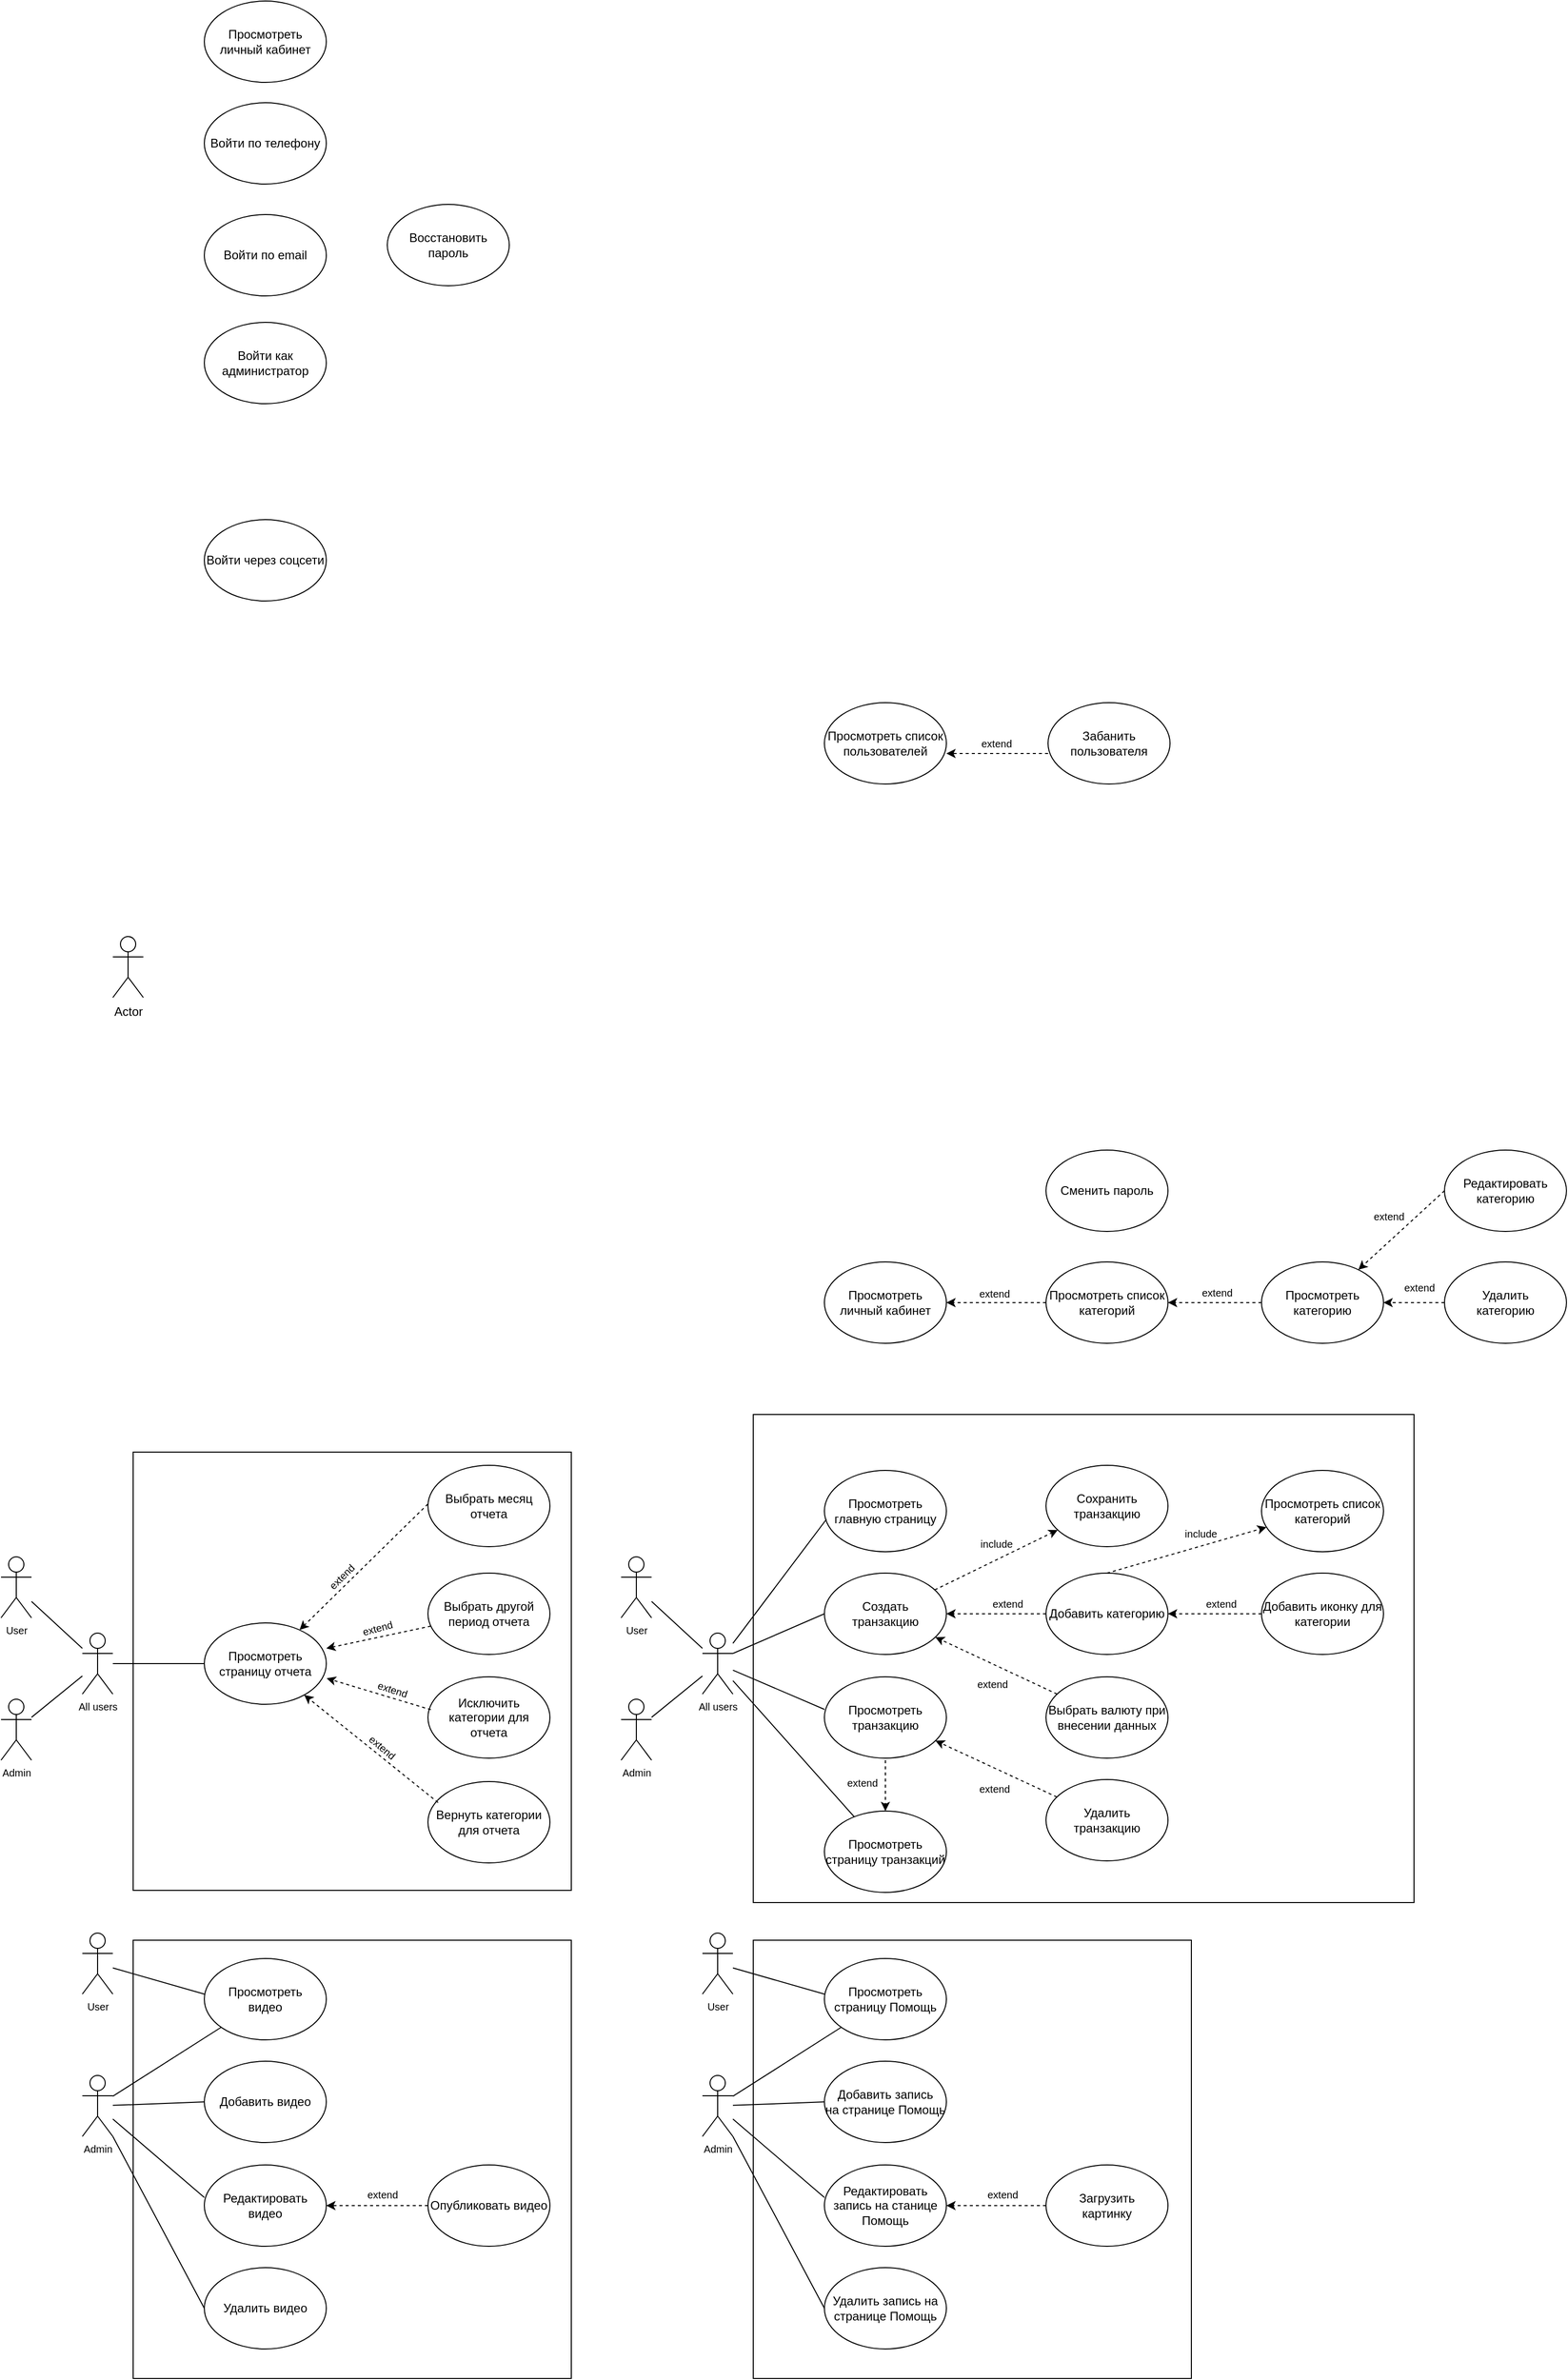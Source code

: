 <mxfile version="20.3.0" type="github">
  <diagram id="ULDQTsybcPubR5Zz3P0X" name="Page-1">
    <mxGraphModel dx="1680" dy="1562" grid="1" gridSize="10" guides="1" tooltips="1" connect="1" arrows="1" fold="1" page="1" pageScale="1" pageWidth="850" pageHeight="1100" math="0" shadow="0">
      <root>
        <mxCell id="0" />
        <mxCell id="1" parent="0" />
        <mxCell id="iH67yDx8k5spiiFpo-aq-124" value="" style="whiteSpace=wrap;html=1;fontSize=10;fillColor=none;" vertex="1" parent="1">
          <mxGeometry x="680" y="610" width="650" height="480" as="geometry" />
        </mxCell>
        <mxCell id="iH67yDx8k5spiiFpo-aq-78" value="" style="whiteSpace=wrap;html=1;aspect=fixed;fontSize=10;fillColor=none;" vertex="1" parent="1">
          <mxGeometry x="70" y="1127" width="431" height="431" as="geometry" />
        </mxCell>
        <mxCell id="iH67yDx8k5spiiFpo-aq-108" value="" style="whiteSpace=wrap;html=1;aspect=fixed;fontSize=10;fillColor=none;" vertex="1" parent="1">
          <mxGeometry x="70" y="647" width="431" height="431" as="geometry" />
        </mxCell>
        <mxCell id="iH67yDx8k5spiiFpo-aq-93" value="" style="whiteSpace=wrap;html=1;aspect=fixed;fontSize=10;fillColor=none;" vertex="1" parent="1">
          <mxGeometry x="680" y="1127" width="431" height="431" as="geometry" />
        </mxCell>
        <mxCell id="iH67yDx8k5spiiFpo-aq-1" value="Войти по email" style="ellipse;whiteSpace=wrap;html=1;flipH=1;" vertex="1" parent="1">
          <mxGeometry x="140" y="-570" width="120" height="80" as="geometry" />
        </mxCell>
        <mxCell id="iH67yDx8k5spiiFpo-aq-2" value="Actor" style="shape=umlActor;verticalLabelPosition=bottom;verticalAlign=top;html=1;outlineConnect=0;" vertex="1" parent="1">
          <mxGeometry x="50" y="140" width="30" height="60" as="geometry" />
        </mxCell>
        <mxCell id="iH67yDx8k5spiiFpo-aq-3" value="Просмотреть личный кабинет" style="ellipse;whiteSpace=wrap;html=1;" vertex="1" parent="1">
          <mxGeometry x="140" y="-780" width="120" height="80" as="geometry" />
        </mxCell>
        <mxCell id="iH67yDx8k5spiiFpo-aq-4" value="Выбрать валюту при внесении данных" style="ellipse;whiteSpace=wrap;html=1;" vertex="1" parent="1">
          <mxGeometry x="968" y="868" width="120" height="80" as="geometry" />
        </mxCell>
        <mxCell id="iH67yDx8k5spiiFpo-aq-5" value="Сменить пароль" style="ellipse;whiteSpace=wrap;html=1;" vertex="1" parent="1">
          <mxGeometry x="968" y="350" width="120" height="80" as="geometry" />
        </mxCell>
        <mxCell id="iH67yDx8k5spiiFpo-aq-6" value="&lt;div&gt;Добавить категорию&lt;/div&gt;" style="ellipse;whiteSpace=wrap;html=1;" vertex="1" parent="1">
          <mxGeometry x="968" y="766" width="120" height="80" as="geometry" />
        </mxCell>
        <mxCell id="iH67yDx8k5spiiFpo-aq-7" value="Забанить пользователя" style="ellipse;whiteSpace=wrap;html=1;" vertex="1" parent="1">
          <mxGeometry x="970" y="-90" width="120" height="80" as="geometry" />
        </mxCell>
        <mxCell id="iH67yDx8k5spiiFpo-aq-8" value="Просмотреть список пользователей" style="ellipse;whiteSpace=wrap;html=1;" vertex="1" parent="1">
          <mxGeometry x="750" y="-90" width="120" height="80" as="geometry" />
        </mxCell>
        <mxCell id="iH67yDx8k5spiiFpo-aq-9" value="Добавить иконку для категории" style="ellipse;whiteSpace=wrap;html=1;" vertex="1" parent="1">
          <mxGeometry x="1180" y="766" width="120" height="80" as="geometry" />
        </mxCell>
        <mxCell id="iH67yDx8k5spiiFpo-aq-10" value="&lt;div&gt;Удалить &lt;br&gt;&lt;/div&gt;&lt;div&gt;категорию&lt;/div&gt;" style="ellipse;whiteSpace=wrap;html=1;" vertex="1" parent="1">
          <mxGeometry x="1360" y="460" width="120" height="80" as="geometry" />
        </mxCell>
        <mxCell id="iH67yDx8k5spiiFpo-aq-11" value="Редактировать категорию" style="ellipse;whiteSpace=wrap;html=1;" vertex="1" parent="1">
          <mxGeometry x="1360" y="350" width="120" height="80" as="geometry" />
        </mxCell>
        <mxCell id="iH67yDx8k5spiiFpo-aq-19" value="Выбрать месяц отчета" style="ellipse;whiteSpace=wrap;html=1;" vertex="1" parent="1">
          <mxGeometry x="360" y="660" width="120" height="80" as="geometry" />
        </mxCell>
        <mxCell id="iH67yDx8k5spiiFpo-aq-20" value="Выбрать другой период отчета" style="ellipse;whiteSpace=wrap;html=1;" vertex="1" parent="1">
          <mxGeometry x="360" y="766" width="120" height="80" as="geometry" />
        </mxCell>
        <mxCell id="iH67yDx8k5spiiFpo-aq-22" value="Опубликовать видео" style="ellipse;whiteSpace=wrap;html=1;" vertex="1" parent="1">
          <mxGeometry x="360" y="1348" width="120" height="80" as="geometry" />
        </mxCell>
        <mxCell id="iH67yDx8k5spiiFpo-aq-23" value="Удалить видео" style="ellipse;whiteSpace=wrap;html=1;" vertex="1" parent="1">
          <mxGeometry x="140" y="1449" width="120" height="80" as="geometry" />
        </mxCell>
        <mxCell id="iH67yDx8k5spiiFpo-aq-24" value="Редактировать видео" style="ellipse;whiteSpace=wrap;html=1;" vertex="1" parent="1">
          <mxGeometry x="140" y="1348" width="120" height="80" as="geometry" />
        </mxCell>
        <mxCell id="iH67yDx8k5spiiFpo-aq-25" value="&lt;div&gt;Добавить видео&lt;/div&gt;" style="ellipse;whiteSpace=wrap;html=1;" vertex="1" parent="1">
          <mxGeometry x="140" y="1246" width="120" height="80" as="geometry" />
        </mxCell>
        <mxCell id="iH67yDx8k5spiiFpo-aq-26" value="&lt;div&gt;Просмотреть &lt;br&gt;&lt;/div&gt;&lt;div&gt;видео&lt;/div&gt;" style="ellipse;whiteSpace=wrap;html=1;" vertex="1" parent="1">
          <mxGeometry x="140" y="1145" width="120" height="80" as="geometry" />
        </mxCell>
        <mxCell id="iH67yDx8k5spiiFpo-aq-27" value="&lt;div&gt;Восстановить&lt;/div&gt;&lt;div&gt;пароль&lt;br&gt;&lt;/div&gt;" style="ellipse;whiteSpace=wrap;html=1;" vertex="1" parent="1">
          <mxGeometry x="320" y="-580" width="120" height="80" as="geometry" />
        </mxCell>
        <mxCell id="iH67yDx8k5spiiFpo-aq-29" value="Войти по телефону" style="ellipse;whiteSpace=wrap;html=1;flipH=1;" vertex="1" parent="1">
          <mxGeometry x="140" y="-680" width="120" height="80" as="geometry" />
        </mxCell>
        <mxCell id="iH67yDx8k5spiiFpo-aq-30" value="Войти через соцсети" style="ellipse;whiteSpace=wrap;html=1;flipH=1;" vertex="1" parent="1">
          <mxGeometry x="140" y="-270" width="120" height="80" as="geometry" />
        </mxCell>
        <mxCell id="iH67yDx8k5spiiFpo-aq-31" value="Войти как администратор" style="ellipse;whiteSpace=wrap;html=1;" vertex="1" parent="1">
          <mxGeometry x="140" y="-464" width="120" height="80" as="geometry" />
        </mxCell>
        <mxCell id="iH67yDx8k5spiiFpo-aq-33" value="Исключить категории для отчета" style="ellipse;whiteSpace=wrap;html=1;" vertex="1" parent="1">
          <mxGeometry x="360" y="868" width="120" height="80" as="geometry" />
        </mxCell>
        <mxCell id="iH67yDx8k5spiiFpo-aq-42" value="extend" style="text;html=1;align=center;verticalAlign=middle;resizable=0;points=[];autosize=1;strokeColor=none;fillColor=none;fontSize=10;" vertex="1" parent="1">
          <mxGeometry x="290" y="1362" width="50" height="30" as="geometry" />
        </mxCell>
        <mxCell id="iH67yDx8k5spiiFpo-aq-43" value="" style="endArrow=classic;html=1;rounded=0;dashed=1;" edge="1" parent="1" source="iH67yDx8k5spiiFpo-aq-22" target="iH67yDx8k5spiiFpo-aq-24">
          <mxGeometry width="50" height="50" relative="1" as="geometry">
            <mxPoint x="340" y="1400" as="sourcePoint" />
            <mxPoint x="270.0" y="1400" as="targetPoint" />
          </mxGeometry>
        </mxCell>
        <mxCell id="iH67yDx8k5spiiFpo-aq-50" value="" style="endArrow=classic;html=1;rounded=0;dashed=1;" edge="1" parent="1">
          <mxGeometry width="50" height="50" relative="1" as="geometry">
            <mxPoint x="970" y="-40" as="sourcePoint" />
            <mxPoint x="870" y="-40" as="targetPoint" />
          </mxGeometry>
        </mxCell>
        <mxCell id="iH67yDx8k5spiiFpo-aq-51" value="extend" style="text;html=1;align=center;verticalAlign=middle;resizable=0;points=[];autosize=1;strokeColor=none;fillColor=none;fontSize=10;flipV=1;flipH=1;" vertex="1" parent="1">
          <mxGeometry x="894" y="-65" width="50" height="30" as="geometry" />
        </mxCell>
        <mxCell id="iH67yDx8k5spiiFpo-aq-52" value="" style="endArrow=classic;html=1;rounded=0;dashed=1;" edge="1" parent="1" source="iH67yDx8k5spiiFpo-aq-4" target="iH67yDx8k5spiiFpo-aq-127">
          <mxGeometry width="50" height="50" relative="1" as="geometry">
            <mxPoint x="359" y="400" as="sourcePoint" />
            <mxPoint x="260" y="400" as="targetPoint" />
          </mxGeometry>
        </mxCell>
        <mxCell id="iH67yDx8k5spiiFpo-aq-55" value="" style="endArrow=classic;html=1;rounded=0;dashed=1;exitX=0;exitY=0.5;exitDx=0;exitDy=0;entryX=1;entryY=0.5;entryDx=0;entryDy=0;" edge="1" parent="1" source="iH67yDx8k5spiiFpo-aq-6" target="iH67yDx8k5spiiFpo-aq-127">
          <mxGeometry width="50" height="50" relative="1" as="geometry">
            <mxPoint x="370" y="410" as="sourcePoint" />
            <mxPoint x="246.08" y="426.64" as="targetPoint" />
          </mxGeometry>
        </mxCell>
        <mxCell id="iH67yDx8k5spiiFpo-aq-58" value="" style="endArrow=classic;html=1;rounded=0;dashed=1;fontSize=10;exitX=0;exitY=0.5;exitDx=0;exitDy=0;" edge="1" parent="1" source="iH67yDx8k5spiiFpo-aq-11" target="iH67yDx8k5spiiFpo-aq-152">
          <mxGeometry width="50" height="50" relative="1" as="geometry">
            <mxPoint x="470" y="140" as="sourcePoint" />
            <mxPoint x="1264.969" y="513.967" as="targetPoint" />
          </mxGeometry>
        </mxCell>
        <mxCell id="iH67yDx8k5spiiFpo-aq-59" value="" style="endArrow=classic;html=1;rounded=0;dashed=1;fontSize=10;" edge="1" parent="1" source="iH67yDx8k5spiiFpo-aq-10" target="iH67yDx8k5spiiFpo-aq-152">
          <mxGeometry width="50" height="50" relative="1" as="geometry">
            <mxPoint x="470" y="140" as="sourcePoint" />
            <mxPoint x="1263.76" y="549.2" as="targetPoint" />
          </mxGeometry>
        </mxCell>
        <mxCell id="iH67yDx8k5spiiFpo-aq-62" value="" style="endArrow=classic;html=1;rounded=0;dashed=1;fontSize=10;exitX=0.5;exitY=0;exitDx=0;exitDy=0;" edge="1" parent="1" source="iH67yDx8k5spiiFpo-aq-6" target="iH67yDx8k5spiiFpo-aq-63">
          <mxGeometry width="50" height="50" relative="1" as="geometry">
            <mxPoint x="450" y="310" as="sourcePoint" />
            <mxPoint x="500" y="260" as="targetPoint" />
          </mxGeometry>
        </mxCell>
        <mxCell id="iH67yDx8k5spiiFpo-aq-63" value="Просмотреть список категорий" style="ellipse;whiteSpace=wrap;html=1;" vertex="1" parent="1">
          <mxGeometry x="1180" y="665" width="120" height="80" as="geometry" />
        </mxCell>
        <mxCell id="iH67yDx8k5spiiFpo-aq-66" value="" style="endArrow=classic;html=1;rounded=0;dashed=1;fontSize=10;entryX=1;entryY=0.5;entryDx=0;entryDy=0;" edge="1" parent="1" source="iH67yDx8k5spiiFpo-aq-9" target="iH67yDx8k5spiiFpo-aq-6">
          <mxGeometry width="50" height="50" relative="1" as="geometry">
            <mxPoint x="960" y="300" as="sourcePoint" />
            <mxPoint x="490" y="190" as="targetPoint" />
          </mxGeometry>
        </mxCell>
        <mxCell id="iH67yDx8k5spiiFpo-aq-71" value="User" style="shape=umlActor;verticalLabelPosition=bottom;verticalAlign=top;html=1;outlineConnect=0;fontSize=10;" vertex="1" parent="1">
          <mxGeometry x="20" y="1120" width="30" height="60" as="geometry" />
        </mxCell>
        <mxCell id="iH67yDx8k5spiiFpo-aq-72" value="Admin" style="shape=umlActor;verticalLabelPosition=bottom;verticalAlign=top;html=1;outlineConnect=0;fontSize=10;" vertex="1" parent="1">
          <mxGeometry x="20" y="1260" width="30" height="60" as="geometry" />
        </mxCell>
        <mxCell id="iH67yDx8k5spiiFpo-aq-73" value="" style="endArrow=none;html=1;rounded=0;fontSize=10;entryX=0;entryY=0.438;entryDx=0;entryDy=0;entryPerimeter=0;" edge="1" parent="1" source="iH67yDx8k5spiiFpo-aq-71" target="iH67yDx8k5spiiFpo-aq-26">
          <mxGeometry width="50" height="50" relative="1" as="geometry">
            <mxPoint x="90" y="1300" as="sourcePoint" />
            <mxPoint x="140" y="1250" as="targetPoint" />
          </mxGeometry>
        </mxCell>
        <mxCell id="iH67yDx8k5spiiFpo-aq-74" value="" style="endArrow=none;html=1;rounded=0;fontSize=10;" edge="1" parent="1" source="iH67yDx8k5spiiFpo-aq-72" target="iH67yDx8k5spiiFpo-aq-26">
          <mxGeometry width="50" height="50" relative="1" as="geometry">
            <mxPoint x="60" y="1270" as="sourcePoint" />
            <mxPoint x="140" y="1250" as="targetPoint" />
          </mxGeometry>
        </mxCell>
        <mxCell id="iH67yDx8k5spiiFpo-aq-75" value="" style="endArrow=none;html=1;rounded=0;fontSize=10;entryX=0;entryY=0.5;entryDx=0;entryDy=0;" edge="1" parent="1" source="iH67yDx8k5spiiFpo-aq-72" target="iH67yDx8k5spiiFpo-aq-25">
          <mxGeometry width="50" height="50" relative="1" as="geometry">
            <mxPoint x="70" y="1360" as="sourcePoint" />
            <mxPoint x="120" y="1310" as="targetPoint" />
          </mxGeometry>
        </mxCell>
        <mxCell id="iH67yDx8k5spiiFpo-aq-76" value="" style="endArrow=none;html=1;rounded=0;fontSize=10;entryX=0;entryY=0.4;entryDx=0;entryDy=0;entryPerimeter=0;" edge="1" parent="1" source="iH67yDx8k5spiiFpo-aq-72" target="iH67yDx8k5spiiFpo-aq-24">
          <mxGeometry width="50" height="50" relative="1" as="geometry">
            <mxPoint x="80" y="1450" as="sourcePoint" />
            <mxPoint x="130" y="1400" as="targetPoint" />
          </mxGeometry>
        </mxCell>
        <mxCell id="iH67yDx8k5spiiFpo-aq-77" value="" style="endArrow=none;html=1;rounded=0;fontSize=10;exitX=1;exitY=1;exitDx=0;exitDy=0;exitPerimeter=0;entryX=0;entryY=0.5;entryDx=0;entryDy=0;" edge="1" parent="1" source="iH67yDx8k5spiiFpo-aq-72" target="iH67yDx8k5spiiFpo-aq-23">
          <mxGeometry width="50" height="50" relative="1" as="geometry">
            <mxPoint x="80" y="1450" as="sourcePoint" />
            <mxPoint x="130" y="1400" as="targetPoint" />
          </mxGeometry>
        </mxCell>
        <mxCell id="iH67yDx8k5spiiFpo-aq-80" value="Удалить запись на странице Помощь" style="ellipse;whiteSpace=wrap;html=1;" vertex="1" parent="1">
          <mxGeometry x="750" y="1449" width="120" height="80" as="geometry" />
        </mxCell>
        <mxCell id="iH67yDx8k5spiiFpo-aq-81" value="Редактировать запись на станице Помощь" style="ellipse;whiteSpace=wrap;html=1;" vertex="1" parent="1">
          <mxGeometry x="750" y="1348" width="120" height="80" as="geometry" />
        </mxCell>
        <mxCell id="iH67yDx8k5spiiFpo-aq-82" value="&lt;div&gt;Добавить запись &lt;br&gt;&lt;/div&gt;&lt;div&gt;на странице Помощь&lt;br&gt;&lt;/div&gt;" style="ellipse;whiteSpace=wrap;html=1;" vertex="1" parent="1">
          <mxGeometry x="750" y="1246" width="120" height="80" as="geometry" />
        </mxCell>
        <mxCell id="iH67yDx8k5spiiFpo-aq-83" value="&lt;div&gt;Просмотреть страницу Помощь&lt;br&gt;&lt;/div&gt;" style="ellipse;whiteSpace=wrap;html=1;" vertex="1" parent="1">
          <mxGeometry x="750" y="1145" width="120" height="80" as="geometry" />
        </mxCell>
        <mxCell id="iH67yDx8k5spiiFpo-aq-86" value="User" style="shape=umlActor;verticalLabelPosition=bottom;verticalAlign=top;html=1;outlineConnect=0;fontSize=10;" vertex="1" parent="1">
          <mxGeometry x="630" y="1120" width="30" height="60" as="geometry" />
        </mxCell>
        <mxCell id="iH67yDx8k5spiiFpo-aq-87" value="Admin" style="shape=umlActor;verticalLabelPosition=bottom;verticalAlign=top;html=1;outlineConnect=0;fontSize=10;" vertex="1" parent="1">
          <mxGeometry x="630" y="1260" width="30" height="60" as="geometry" />
        </mxCell>
        <mxCell id="iH67yDx8k5spiiFpo-aq-88" value="" style="endArrow=none;html=1;rounded=0;fontSize=10;entryX=0;entryY=0.438;entryDx=0;entryDy=0;entryPerimeter=0;" edge="1" parent="1" source="iH67yDx8k5spiiFpo-aq-86" target="iH67yDx8k5spiiFpo-aq-83">
          <mxGeometry width="50" height="50" relative="1" as="geometry">
            <mxPoint x="700" y="1300" as="sourcePoint" />
            <mxPoint x="750" y="1250" as="targetPoint" />
          </mxGeometry>
        </mxCell>
        <mxCell id="iH67yDx8k5spiiFpo-aq-89" value="" style="endArrow=none;html=1;rounded=0;fontSize=10;" edge="1" parent="1" source="iH67yDx8k5spiiFpo-aq-87" target="iH67yDx8k5spiiFpo-aq-83">
          <mxGeometry width="50" height="50" relative="1" as="geometry">
            <mxPoint x="670" y="1270" as="sourcePoint" />
            <mxPoint x="750" y="1250" as="targetPoint" />
          </mxGeometry>
        </mxCell>
        <mxCell id="iH67yDx8k5spiiFpo-aq-90" value="" style="endArrow=none;html=1;rounded=0;fontSize=10;entryX=0;entryY=0.5;entryDx=0;entryDy=0;" edge="1" parent="1" source="iH67yDx8k5spiiFpo-aq-87" target="iH67yDx8k5spiiFpo-aq-82">
          <mxGeometry width="50" height="50" relative="1" as="geometry">
            <mxPoint x="680" y="1360" as="sourcePoint" />
            <mxPoint x="730" y="1310" as="targetPoint" />
          </mxGeometry>
        </mxCell>
        <mxCell id="iH67yDx8k5spiiFpo-aq-91" value="" style="endArrow=none;html=1;rounded=0;fontSize=10;entryX=0;entryY=0.4;entryDx=0;entryDy=0;entryPerimeter=0;" edge="1" parent="1" source="iH67yDx8k5spiiFpo-aq-87" target="iH67yDx8k5spiiFpo-aq-81">
          <mxGeometry width="50" height="50" relative="1" as="geometry">
            <mxPoint x="690" y="1450" as="sourcePoint" />
            <mxPoint x="740" y="1400" as="targetPoint" />
          </mxGeometry>
        </mxCell>
        <mxCell id="iH67yDx8k5spiiFpo-aq-92" value="" style="endArrow=none;html=1;rounded=0;fontSize=10;exitX=1;exitY=1;exitDx=0;exitDy=0;exitPerimeter=0;entryX=0;entryY=0.5;entryDx=0;entryDy=0;" edge="1" parent="1" source="iH67yDx8k5spiiFpo-aq-87" target="iH67yDx8k5spiiFpo-aq-80">
          <mxGeometry width="50" height="50" relative="1" as="geometry">
            <mxPoint x="690" y="1450" as="sourcePoint" />
            <mxPoint x="740" y="1400" as="targetPoint" />
          </mxGeometry>
        </mxCell>
        <mxCell id="iH67yDx8k5spiiFpo-aq-94" value="Вернуть категории для отчета" style="ellipse;whiteSpace=wrap;html=1;" vertex="1" parent="1">
          <mxGeometry x="360" y="971" width="120" height="80" as="geometry" />
        </mxCell>
        <mxCell id="iH67yDx8k5spiiFpo-aq-98" value="&lt;div&gt;Просмотреть &lt;br&gt;&lt;/div&gt;&lt;div&gt;страницу отчета&lt;br&gt;&lt;/div&gt;" style="ellipse;whiteSpace=wrap;html=1;" vertex="1" parent="1">
          <mxGeometry x="140" y="815" width="120" height="80" as="geometry" />
        </mxCell>
        <mxCell id="iH67yDx8k5spiiFpo-aq-99" value="extend" style="text;html=1;align=center;verticalAlign=middle;resizable=0;points=[];autosize=1;strokeColor=none;fillColor=none;fontSize=10;rotation=18;" vertex="1" parent="1">
          <mxGeometry x="299.5" y="865" width="50" height="30" as="geometry" />
        </mxCell>
        <mxCell id="iH67yDx8k5spiiFpo-aq-101" value="User" style="shape=umlActor;verticalLabelPosition=bottom;verticalAlign=top;html=1;outlineConnect=0;fontSize=10;" vertex="1" parent="1">
          <mxGeometry x="-60" y="750" width="30" height="60" as="geometry" />
        </mxCell>
        <mxCell id="iH67yDx8k5spiiFpo-aq-102" value="All users" style="shape=umlActor;verticalLabelPosition=bottom;verticalAlign=top;html=1;outlineConnect=0;fontSize=10;" vertex="1" parent="1">
          <mxGeometry x="20" y="825" width="30" height="60" as="geometry" />
        </mxCell>
        <mxCell id="iH67yDx8k5spiiFpo-aq-104" value="" style="endArrow=none;html=1;rounded=0;fontSize=10;" edge="1" parent="1" source="iH67yDx8k5spiiFpo-aq-102" target="iH67yDx8k5spiiFpo-aq-98">
          <mxGeometry width="50" height="50" relative="1" as="geometry">
            <mxPoint x="60" y="790" as="sourcePoint" />
            <mxPoint x="140" y="770" as="targetPoint" />
          </mxGeometry>
        </mxCell>
        <mxCell id="iH67yDx8k5spiiFpo-aq-109" value="Admin" style="shape=umlActor;verticalLabelPosition=bottom;verticalAlign=top;html=1;outlineConnect=0;fontSize=10;" vertex="1" parent="1">
          <mxGeometry x="-60" y="890" width="30" height="60" as="geometry" />
        </mxCell>
        <mxCell id="iH67yDx8k5spiiFpo-aq-111" value="extend" style="text;html=1;align=center;verticalAlign=middle;resizable=0;points=[];autosize=1;strokeColor=none;fillColor=none;fontSize=10;rotation=-45;" vertex="1" parent="1">
          <mxGeometry x="249.5" y="755" width="50" height="30" as="geometry" />
        </mxCell>
        <mxCell id="iH67yDx8k5spiiFpo-aq-112" value="" style="endArrow=classic;html=1;rounded=0;dashed=1;" edge="1" parent="1" target="iH67yDx8k5spiiFpo-aq-98">
          <mxGeometry width="50" height="50" relative="1" as="geometry">
            <mxPoint x="360" y="698" as="sourcePoint" />
            <mxPoint x="260" y="698" as="targetPoint" />
          </mxGeometry>
        </mxCell>
        <mxCell id="iH67yDx8k5spiiFpo-aq-113" value="" style="endArrow=classic;html=1;rounded=0;dashed=1;" edge="1" parent="1" source="iH67yDx8k5spiiFpo-aq-20">
          <mxGeometry width="50" height="50" relative="1" as="geometry">
            <mxPoint x="370" y="708" as="sourcePoint" />
            <mxPoint x="260" y="840" as="targetPoint" />
          </mxGeometry>
        </mxCell>
        <mxCell id="iH67yDx8k5spiiFpo-aq-114" value="" style="endArrow=classic;html=1;rounded=0;dashed=1;exitX=0.024;exitY=0.404;exitDx=0;exitDy=0;exitPerimeter=0;entryX=1.003;entryY=0.681;entryDx=0;entryDy=0;entryPerimeter=0;" edge="1" parent="1" source="iH67yDx8k5spiiFpo-aq-33" target="iH67yDx8k5spiiFpo-aq-98">
          <mxGeometry width="50" height="50" relative="1" as="geometry">
            <mxPoint x="372.438" y="827.287" as="sourcePoint" />
            <mxPoint x="260" y="850" as="targetPoint" />
          </mxGeometry>
        </mxCell>
        <mxCell id="iH67yDx8k5spiiFpo-aq-115" value="" style="endArrow=classic;html=1;rounded=0;fontSize=10;exitX=0.083;exitY=0.258;exitDx=0;exitDy=0;exitPerimeter=0;dashed=1;" edge="1" parent="1" source="iH67yDx8k5spiiFpo-aq-94" target="iH67yDx8k5spiiFpo-aq-98">
          <mxGeometry width="50" height="50" relative="1" as="geometry">
            <mxPoint x="250" y="970" as="sourcePoint" />
            <mxPoint x="300" y="920" as="targetPoint" />
          </mxGeometry>
        </mxCell>
        <mxCell id="iH67yDx8k5spiiFpo-aq-116" value="" style="endArrow=none;html=1;rounded=0;fontSize=10;" edge="1" parent="1" source="iH67yDx8k5spiiFpo-aq-109" target="iH67yDx8k5spiiFpo-aq-102">
          <mxGeometry width="50" height="50" relative="1" as="geometry">
            <mxPoint x="70" y="980" as="sourcePoint" />
            <mxPoint x="120" y="930" as="targetPoint" />
          </mxGeometry>
        </mxCell>
        <mxCell id="iH67yDx8k5spiiFpo-aq-117" value="" style="endArrow=none;html=1;rounded=0;fontSize=10;" edge="1" parent="1" source="iH67yDx8k5spiiFpo-aq-101">
          <mxGeometry width="50" height="50" relative="1" as="geometry">
            <mxPoint x="70" y="980" as="sourcePoint" />
            <mxPoint x="20" y="840" as="targetPoint" />
          </mxGeometry>
        </mxCell>
        <mxCell id="iH67yDx8k5spiiFpo-aq-118" value="extend" style="text;html=1;align=center;verticalAlign=middle;resizable=0;points=[];autosize=1;strokeColor=none;fillColor=none;fontSize=10;rotation=-15;" vertex="1" parent="1">
          <mxGeometry x="285" y="805" width="50" height="30" as="geometry" />
        </mxCell>
        <mxCell id="iH67yDx8k5spiiFpo-aq-119" value="extend" style="text;html=1;align=center;verticalAlign=middle;resizable=0;points=[];autosize=1;strokeColor=none;fillColor=none;fontSize=10;rotation=40;" vertex="1" parent="1">
          <mxGeometry x="290" y="922" width="50" height="30" as="geometry" />
        </mxCell>
        <mxCell id="iH67yDx8k5spiiFpo-aq-120" value="&lt;div&gt;Загрузить&lt;/div&gt;&lt;div&gt;картинку&lt;/div&gt;" style="ellipse;whiteSpace=wrap;html=1;" vertex="1" parent="1">
          <mxGeometry x="968" y="1348" width="120" height="80" as="geometry" />
        </mxCell>
        <mxCell id="iH67yDx8k5spiiFpo-aq-121" value="extend" style="text;html=1;align=center;verticalAlign=middle;resizable=0;points=[];autosize=1;strokeColor=none;fillColor=none;fontSize=10;" vertex="1" parent="1">
          <mxGeometry x="900" y="1362" width="50" height="30" as="geometry" />
        </mxCell>
        <mxCell id="iH67yDx8k5spiiFpo-aq-122" value="" style="endArrow=classic;html=1;rounded=0;dashed=1;" edge="1" parent="1" source="iH67yDx8k5spiiFpo-aq-120" target="iH67yDx8k5spiiFpo-aq-81">
          <mxGeometry width="50" height="50" relative="1" as="geometry">
            <mxPoint x="960" y="1388" as="sourcePoint" />
            <mxPoint x="870" y="1388" as="targetPoint" />
          </mxGeometry>
        </mxCell>
        <mxCell id="iH67yDx8k5spiiFpo-aq-126" value="Просмотреть транзакцию" style="ellipse;whiteSpace=wrap;html=1;" vertex="1" parent="1">
          <mxGeometry x="750" y="868" width="120" height="80" as="geometry" />
        </mxCell>
        <mxCell id="iH67yDx8k5spiiFpo-aq-127" value="&lt;div&gt;Создать &lt;br&gt;&lt;/div&gt;&lt;div&gt;транзакцию&lt;/div&gt;" style="ellipse;whiteSpace=wrap;html=1;" vertex="1" parent="1">
          <mxGeometry x="750" y="766" width="120" height="80" as="geometry" />
        </mxCell>
        <mxCell id="iH67yDx8k5spiiFpo-aq-128" value="Просмотреть главную страницу" style="ellipse;whiteSpace=wrap;html=1;" vertex="1" parent="1">
          <mxGeometry x="750" y="665" width="120" height="80" as="geometry" />
        </mxCell>
        <mxCell id="iH67yDx8k5spiiFpo-aq-133" value="" style="endArrow=none;html=1;rounded=0;fontSize=10;entryX=0;entryY=0.5;entryDx=0;entryDy=0;exitX=1;exitY=0.333;exitDx=0;exitDy=0;exitPerimeter=0;" edge="1" parent="1" source="iH67yDx8k5spiiFpo-aq-161" target="iH67yDx8k5spiiFpo-aq-127">
          <mxGeometry width="50" height="50" relative="1" as="geometry">
            <mxPoint x="660" y="809.429" as="sourcePoint" />
            <mxPoint x="730" y="830" as="targetPoint" />
          </mxGeometry>
        </mxCell>
        <mxCell id="iH67yDx8k5spiiFpo-aq-134" value="" style="endArrow=none;html=1;rounded=0;fontSize=10;entryX=0;entryY=0.4;entryDx=0;entryDy=0;entryPerimeter=0;" edge="1" parent="1" source="iH67yDx8k5spiiFpo-aq-161" target="iH67yDx8k5spiiFpo-aq-126">
          <mxGeometry width="50" height="50" relative="1" as="geometry">
            <mxPoint x="710" y="880" as="sourcePoint" />
            <mxPoint x="740" y="920" as="targetPoint" />
          </mxGeometry>
        </mxCell>
        <mxCell id="iH67yDx8k5spiiFpo-aq-136" value="&lt;div&gt;Удалить &lt;br&gt;&lt;/div&gt;&lt;div&gt;транзакцию&lt;/div&gt;" style="ellipse;whiteSpace=wrap;html=1;" vertex="1" parent="1">
          <mxGeometry x="968" y="969" width="120" height="80" as="geometry" />
        </mxCell>
        <mxCell id="iH67yDx8k5spiiFpo-aq-137" value="extend" style="text;html=1;align=center;verticalAlign=middle;resizable=0;points=[];autosize=1;strokeColor=none;fillColor=none;fontSize=10;" vertex="1" parent="1">
          <mxGeometry x="890" y="860" width="50" height="30" as="geometry" />
        </mxCell>
        <mxCell id="iH67yDx8k5spiiFpo-aq-138" value="" style="endArrow=classic;html=1;rounded=0;dashed=1;" edge="1" parent="1" source="iH67yDx8k5spiiFpo-aq-136" target="iH67yDx8k5spiiFpo-aq-126">
          <mxGeometry width="50" height="50" relative="1" as="geometry">
            <mxPoint x="960" y="908" as="sourcePoint" />
            <mxPoint x="870" y="908" as="targetPoint" />
          </mxGeometry>
        </mxCell>
        <mxCell id="iH67yDx8k5spiiFpo-aq-139" value="Просмотреть личный кабинет" style="ellipse;whiteSpace=wrap;html=1;" vertex="1" parent="1">
          <mxGeometry x="750" y="460" width="120" height="80" as="geometry" />
        </mxCell>
        <mxCell id="iH67yDx8k5spiiFpo-aq-141" value="include" style="text;html=1;align=center;verticalAlign=middle;resizable=0;points=[];autosize=1;strokeColor=none;fillColor=none;fontSize=10;flipV=1;flipH=1;" vertex="1" parent="1">
          <mxGeometry x="1090" y="712" width="60" height="30" as="geometry" />
        </mxCell>
        <mxCell id="iH67yDx8k5spiiFpo-aq-142" value="extend" style="text;html=1;align=center;verticalAlign=middle;resizable=0;points=[];autosize=1;strokeColor=none;fillColor=none;fontSize=10;" vertex="1" parent="1">
          <mxGeometry x="1115" y="781" width="50" height="30" as="geometry" />
        </mxCell>
        <mxCell id="iH67yDx8k5spiiFpo-aq-145" value="extend" style="text;html=1;align=center;verticalAlign=middle;resizable=0;points=[];autosize=1;strokeColor=none;fillColor=none;fontSize=10;" vertex="1" parent="1">
          <mxGeometry x="905" y="781" width="50" height="30" as="geometry" />
        </mxCell>
        <mxCell id="iH67yDx8k5spiiFpo-aq-146" value="extend" style="text;html=1;align=center;verticalAlign=middle;resizable=0;points=[];autosize=1;strokeColor=none;fillColor=none;fontSize=10;" vertex="1" parent="1">
          <mxGeometry x="892" y="963" width="50" height="30" as="geometry" />
        </mxCell>
        <mxCell id="iH67yDx8k5spiiFpo-aq-147" value="&lt;div&gt;Сохранить&lt;/div&gt;&lt;div&gt;транзакцию&lt;br&gt;&lt;/div&gt;" style="ellipse;whiteSpace=wrap;html=1;" vertex="1" parent="1">
          <mxGeometry x="968" y="660" width="120" height="80" as="geometry" />
        </mxCell>
        <mxCell id="iH67yDx8k5spiiFpo-aq-148" value="" style="endArrow=classic;html=1;rounded=0;dashed=1;fontSize=10;" edge="1" parent="1" source="iH67yDx8k5spiiFpo-aq-127" target="iH67yDx8k5spiiFpo-aq-147">
          <mxGeometry width="50" height="50" relative="1" as="geometry">
            <mxPoint x="1377.504" y="597.63" as="sourcePoint" />
            <mxPoint x="1273.76" y="559.2" as="targetPoint" />
          </mxGeometry>
        </mxCell>
        <mxCell id="iH67yDx8k5spiiFpo-aq-149" value="include" style="text;html=1;align=center;verticalAlign=middle;resizable=0;points=[];autosize=1;strokeColor=none;fillColor=none;fontSize=10;flipV=1;flipH=1;" vertex="1" parent="1">
          <mxGeometry x="889" y="722" width="60" height="30" as="geometry" />
        </mxCell>
        <mxCell id="iH67yDx8k5spiiFpo-aq-150" value="" style="endArrow=classic;html=1;rounded=0;dashed=1;fontSize=10;exitX=0;exitY=0.5;exitDx=0;exitDy=0;" edge="1" parent="1" source="iH67yDx8k5spiiFpo-aq-157" target="iH67yDx8k5spiiFpo-aq-139">
          <mxGeometry width="50" height="50" relative="1" as="geometry">
            <mxPoint x="1460.0" y="470" as="sourcePoint" />
            <mxPoint x="1274.969" y="523.967" as="targetPoint" />
          </mxGeometry>
        </mxCell>
        <mxCell id="iH67yDx8k5spiiFpo-aq-151" value="extend" style="text;html=1;align=center;verticalAlign=middle;resizable=0;points=[];autosize=1;strokeColor=none;fillColor=none;fontSize=10;" vertex="1" parent="1">
          <mxGeometry x="892" y="476" width="50" height="30" as="geometry" />
        </mxCell>
        <mxCell id="iH67yDx8k5spiiFpo-aq-152" value="&lt;div&gt;Просмотреть&lt;/div&gt;&lt;div&gt;категорию&lt;br&gt;&lt;/div&gt;" style="ellipse;whiteSpace=wrap;html=1;" vertex="1" parent="1">
          <mxGeometry x="1180" y="460" width="120" height="80" as="geometry" />
        </mxCell>
        <mxCell id="iH67yDx8k5spiiFpo-aq-153" value="" style="endArrow=classic;html=1;rounded=0;dashed=1;fontSize=10;" edge="1" parent="1" source="iH67yDx8k5spiiFpo-aq-152" target="iH67yDx8k5spiiFpo-aq-157">
          <mxGeometry width="50" height="50" relative="1" as="geometry">
            <mxPoint x="1130" y="500" as="sourcePoint" />
            <mxPoint x="1273.76" y="559.2" as="targetPoint" />
          </mxGeometry>
        </mxCell>
        <mxCell id="iH67yDx8k5spiiFpo-aq-155" value="extend" style="text;html=1;align=center;verticalAlign=middle;resizable=0;points=[];autosize=1;strokeColor=none;fillColor=none;fontSize=10;" vertex="1" parent="1">
          <mxGeometry x="1310" y="470" width="50" height="30" as="geometry" />
        </mxCell>
        <mxCell id="iH67yDx8k5spiiFpo-aq-156" value="extend" style="text;html=1;align=center;verticalAlign=middle;resizable=0;points=[];autosize=1;strokeColor=none;fillColor=none;fontSize=10;" vertex="1" parent="1">
          <mxGeometry x="1111" y="475" width="50" height="30" as="geometry" />
        </mxCell>
        <mxCell id="iH67yDx8k5spiiFpo-aq-157" value="Просмотреть список категорий" style="ellipse;whiteSpace=wrap;html=1;" vertex="1" parent="1">
          <mxGeometry x="968" y="460" width="120" height="80" as="geometry" />
        </mxCell>
        <mxCell id="iH67yDx8k5spiiFpo-aq-159" value="extend" style="text;html=1;align=center;verticalAlign=middle;resizable=0;points=[];autosize=1;strokeColor=none;fillColor=none;fontSize=10;" vertex="1" parent="1">
          <mxGeometry x="1280" y="400" width="50" height="30" as="geometry" />
        </mxCell>
        <mxCell id="iH67yDx8k5spiiFpo-aq-160" value="User" style="shape=umlActor;verticalLabelPosition=bottom;verticalAlign=top;html=1;outlineConnect=0;fontSize=10;" vertex="1" parent="1">
          <mxGeometry x="550" y="750" width="30" height="60" as="geometry" />
        </mxCell>
        <mxCell id="iH67yDx8k5spiiFpo-aq-161" value="All users" style="shape=umlActor;verticalLabelPosition=bottom;verticalAlign=top;html=1;outlineConnect=0;fontSize=10;" vertex="1" parent="1">
          <mxGeometry x="630" y="825" width="30" height="60" as="geometry" />
        </mxCell>
        <mxCell id="iH67yDx8k5spiiFpo-aq-162" value="Admin" style="shape=umlActor;verticalLabelPosition=bottom;verticalAlign=top;html=1;outlineConnect=0;fontSize=10;" vertex="1" parent="1">
          <mxGeometry x="550" y="890" width="30" height="60" as="geometry" />
        </mxCell>
        <mxCell id="iH67yDx8k5spiiFpo-aq-163" value="" style="endArrow=none;html=1;rounded=0;fontSize=10;" edge="1" parent="1" source="iH67yDx8k5spiiFpo-aq-162" target="iH67yDx8k5spiiFpo-aq-161">
          <mxGeometry width="50" height="50" relative="1" as="geometry">
            <mxPoint x="680" y="980" as="sourcePoint" />
            <mxPoint x="730" y="930" as="targetPoint" />
          </mxGeometry>
        </mxCell>
        <mxCell id="iH67yDx8k5spiiFpo-aq-164" value="" style="endArrow=none;html=1;rounded=0;fontSize=10;" edge="1" parent="1" source="iH67yDx8k5spiiFpo-aq-160">
          <mxGeometry width="50" height="50" relative="1" as="geometry">
            <mxPoint x="680" y="980" as="sourcePoint" />
            <mxPoint x="630" y="840.0" as="targetPoint" />
          </mxGeometry>
        </mxCell>
        <mxCell id="iH67yDx8k5spiiFpo-aq-167" value="Просмотреть страницу транзакций" style="ellipse;whiteSpace=wrap;html=1;" vertex="1" parent="1">
          <mxGeometry x="750" y="1000" width="120" height="80" as="geometry" />
        </mxCell>
        <mxCell id="iH67yDx8k5spiiFpo-aq-168" value="" style="endArrow=none;html=1;rounded=0;fontSize=10;" edge="1" parent="1" source="iH67yDx8k5spiiFpo-aq-167" target="iH67yDx8k5spiiFpo-aq-161">
          <mxGeometry width="50" height="50" relative="1" as="geometry">
            <mxPoint x="530" y="960" as="sourcePoint" />
            <mxPoint x="580" y="910" as="targetPoint" />
          </mxGeometry>
        </mxCell>
        <mxCell id="iH67yDx8k5spiiFpo-aq-169" value="" style="endArrow=none;html=1;rounded=0;fontSize=10;entryX=0.017;entryY=0.6;entryDx=0;entryDy=0;entryPerimeter=0;" edge="1" parent="1" source="iH67yDx8k5spiiFpo-aq-161" target="iH67yDx8k5spiiFpo-aq-128">
          <mxGeometry width="50" height="50" relative="1" as="geometry">
            <mxPoint x="530" y="960" as="sourcePoint" />
            <mxPoint x="580" y="910" as="targetPoint" />
          </mxGeometry>
        </mxCell>
        <mxCell id="iH67yDx8k5spiiFpo-aq-173" value="" style="endArrow=classic;html=1;rounded=0;dashed=1;" edge="1" parent="1" target="iH67yDx8k5spiiFpo-aq-167">
          <mxGeometry width="50" height="50" relative="1" as="geometry">
            <mxPoint x="810" y="950" as="sourcePoint" />
            <mxPoint x="869.315" y="940.785" as="targetPoint" />
          </mxGeometry>
        </mxCell>
        <mxCell id="iH67yDx8k5spiiFpo-aq-174" value="extend" style="text;html=1;align=center;verticalAlign=middle;resizable=0;points=[];autosize=1;strokeColor=none;fillColor=none;fontSize=10;" vertex="1" parent="1">
          <mxGeometry x="762" y="957" width="50" height="30" as="geometry" />
        </mxCell>
      </root>
    </mxGraphModel>
  </diagram>
</mxfile>
